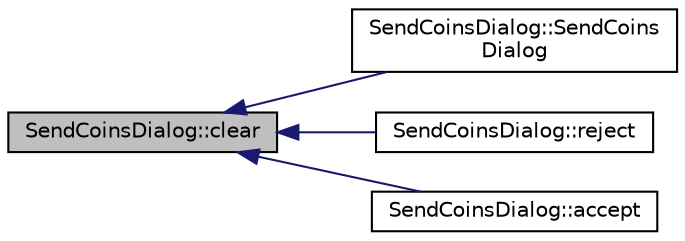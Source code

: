 digraph "SendCoinsDialog::clear"
{
  edge [fontname="Helvetica",fontsize="10",labelfontname="Helvetica",labelfontsize="10"];
  node [fontname="Helvetica",fontsize="10",shape=record];
  rankdir="LR";
  Node220 [label="SendCoinsDialog::clear",height=0.2,width=0.4,color="black", fillcolor="grey75", style="filled", fontcolor="black"];
  Node220 -> Node221 [dir="back",color="midnightblue",fontsize="10",style="solid",fontname="Helvetica"];
  Node221 [label="SendCoinsDialog::SendCoins\lDialog",height=0.2,width=0.4,color="black", fillcolor="white", style="filled",URL="$d6/de6/class_send_coins_dialog.html#a0df5bc29d1df68eda44826651afc595f"];
  Node220 -> Node222 [dir="back",color="midnightblue",fontsize="10",style="solid",fontname="Helvetica"];
  Node222 [label="SendCoinsDialog::reject",height=0.2,width=0.4,color="black", fillcolor="white", style="filled",URL="$d6/de6/class_send_coins_dialog.html#a4879553d77d29f522ac92ac04580f4ad"];
  Node220 -> Node223 [dir="back",color="midnightblue",fontsize="10",style="solid",fontname="Helvetica"];
  Node223 [label="SendCoinsDialog::accept",height=0.2,width=0.4,color="black", fillcolor="white", style="filled",URL="$d6/de6/class_send_coins_dialog.html#af2185c3d29e43d37c30669f0def46060"];
}
